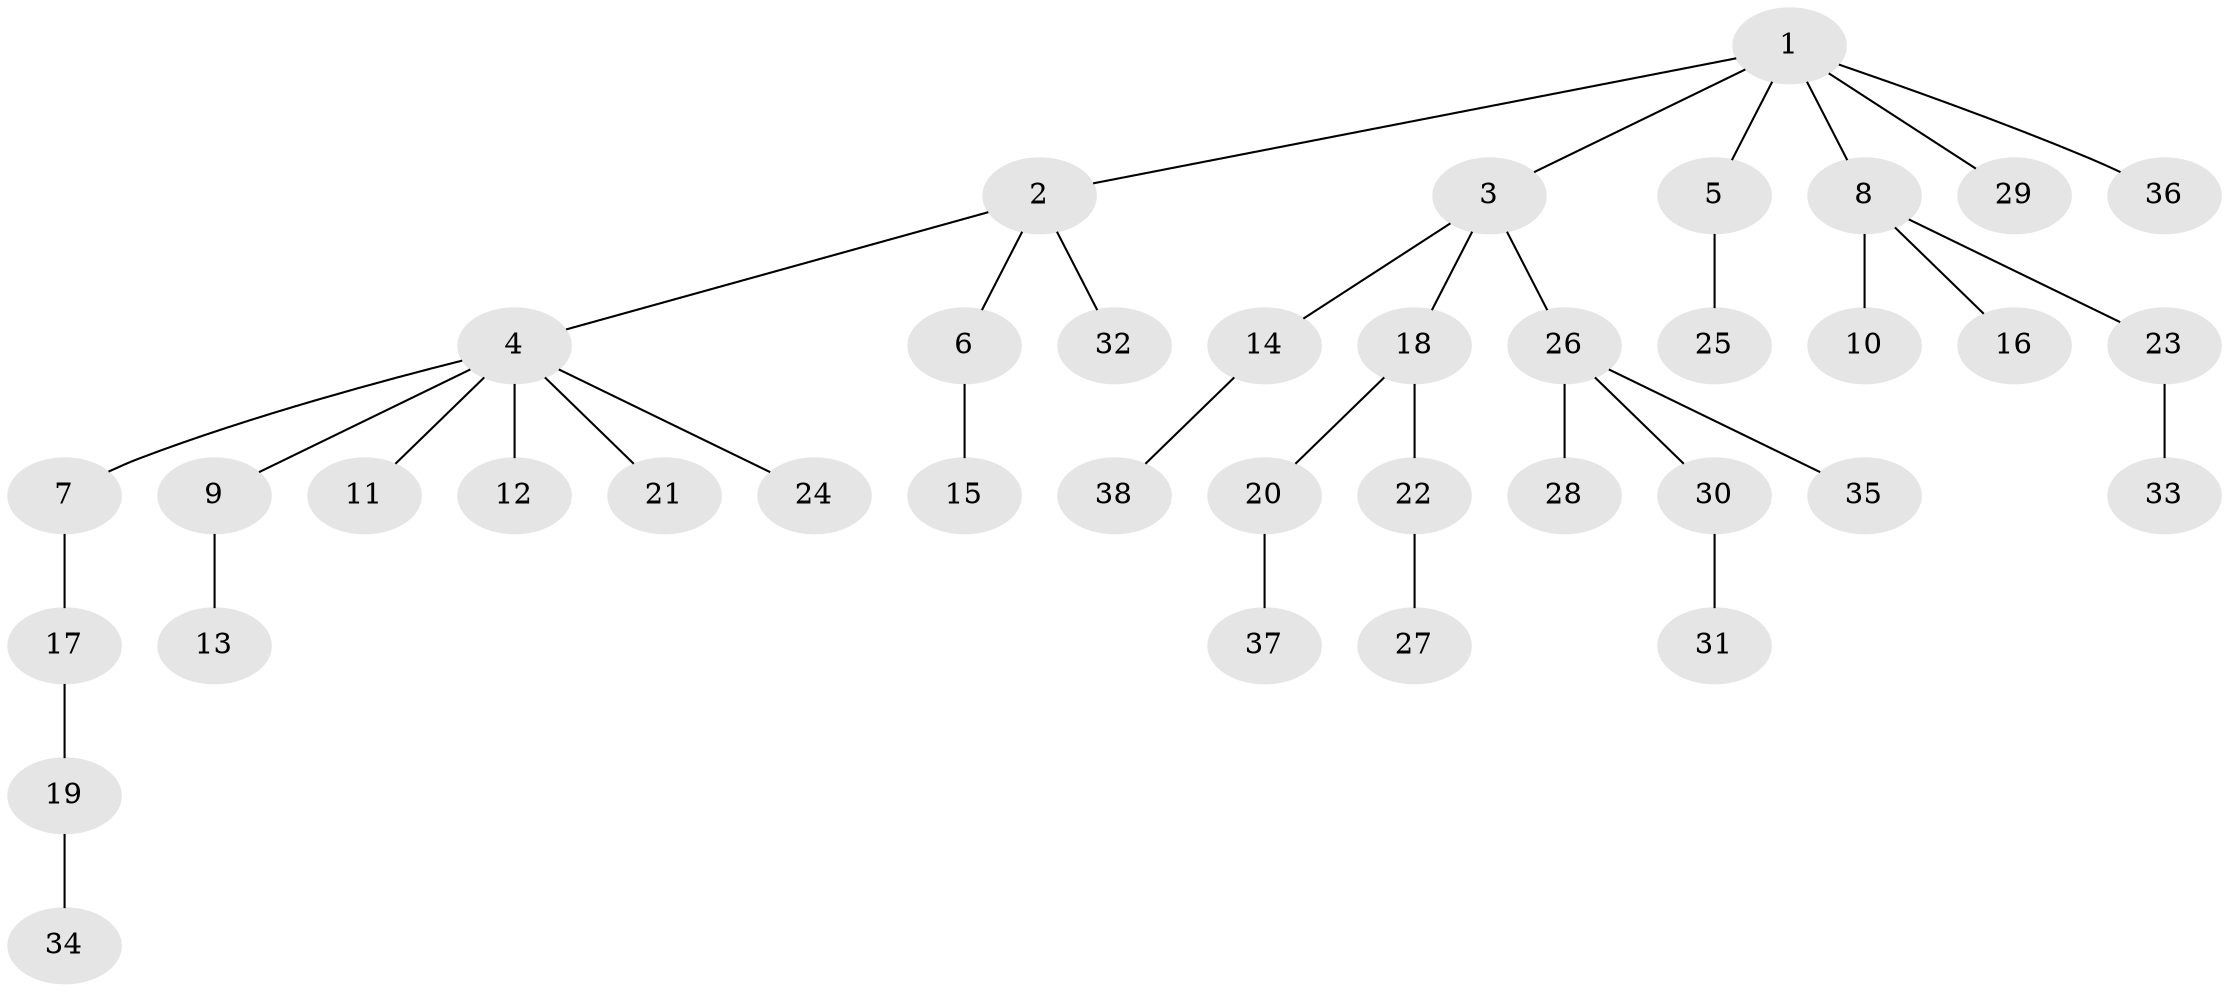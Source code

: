 // original degree distribution, {7: 0.018518518518518517, 5: 0.05555555555555555, 4: 0.018518518518518517, 8: 0.018518518518518517, 3: 0.1111111111111111, 2: 0.2222222222222222, 1: 0.5555555555555556}
// Generated by graph-tools (version 1.1) at 2025/51/03/04/25 22:51:49]
// undirected, 38 vertices, 37 edges
graph export_dot {
  node [color=gray90,style=filled];
  1;
  2;
  3;
  4;
  5;
  6;
  7;
  8;
  9;
  10;
  11;
  12;
  13;
  14;
  15;
  16;
  17;
  18;
  19;
  20;
  21;
  22;
  23;
  24;
  25;
  26;
  27;
  28;
  29;
  30;
  31;
  32;
  33;
  34;
  35;
  36;
  37;
  38;
  1 -- 2 [weight=1.0];
  1 -- 3 [weight=1.0];
  1 -- 5 [weight=1.0];
  1 -- 8 [weight=1.0];
  1 -- 29 [weight=1.0];
  1 -- 36 [weight=1.0];
  2 -- 4 [weight=1.0];
  2 -- 6 [weight=1.0];
  2 -- 32 [weight=1.0];
  3 -- 14 [weight=1.0];
  3 -- 18 [weight=1.0];
  3 -- 26 [weight=1.0];
  4 -- 7 [weight=1.0];
  4 -- 9 [weight=1.0];
  4 -- 11 [weight=1.0];
  4 -- 12 [weight=1.0];
  4 -- 21 [weight=1.0];
  4 -- 24 [weight=1.0];
  5 -- 25 [weight=1.0];
  6 -- 15 [weight=1.0];
  7 -- 17 [weight=1.0];
  8 -- 10 [weight=1.0];
  8 -- 16 [weight=1.0];
  8 -- 23 [weight=1.0];
  9 -- 13 [weight=1.0];
  14 -- 38 [weight=1.0];
  17 -- 19 [weight=1.0];
  18 -- 20 [weight=1.0];
  18 -- 22 [weight=1.0];
  19 -- 34 [weight=1.0];
  20 -- 37 [weight=1.0];
  22 -- 27 [weight=1.0];
  23 -- 33 [weight=1.0];
  26 -- 28 [weight=1.0];
  26 -- 30 [weight=1.0];
  26 -- 35 [weight=1.0];
  30 -- 31 [weight=1.0];
}
